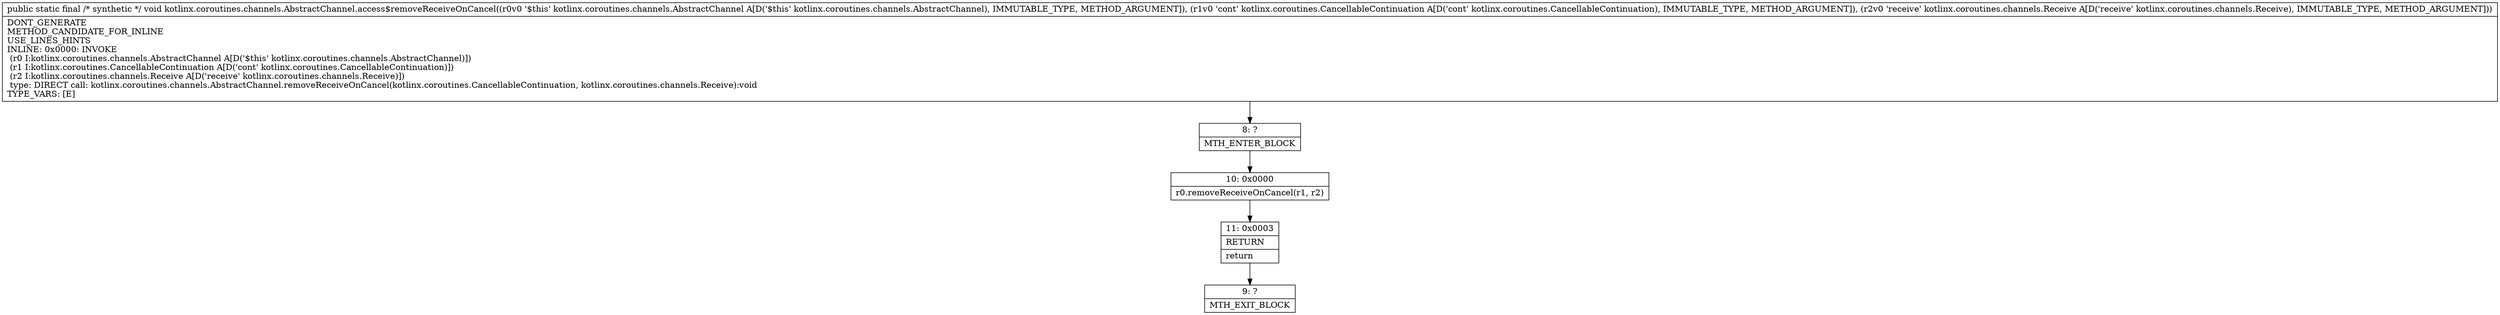 digraph "CFG forkotlinx.coroutines.channels.AbstractChannel.access$removeReceiveOnCancel(Lkotlinx\/coroutines\/channels\/AbstractChannel;Lkotlinx\/coroutines\/CancellableContinuation;Lkotlinx\/coroutines\/channels\/Receive;)V" {
Node_8 [shape=record,label="{8\:\ ?|MTH_ENTER_BLOCK\l}"];
Node_10 [shape=record,label="{10\:\ 0x0000|r0.removeReceiveOnCancel(r1, r2)\l}"];
Node_11 [shape=record,label="{11\:\ 0x0003|RETURN\l|return\l}"];
Node_9 [shape=record,label="{9\:\ ?|MTH_EXIT_BLOCK\l}"];
MethodNode[shape=record,label="{public static final \/* synthetic *\/ void kotlinx.coroutines.channels.AbstractChannel.access$removeReceiveOnCancel((r0v0 '$this' kotlinx.coroutines.channels.AbstractChannel A[D('$this' kotlinx.coroutines.channels.AbstractChannel), IMMUTABLE_TYPE, METHOD_ARGUMENT]), (r1v0 'cont' kotlinx.coroutines.CancellableContinuation A[D('cont' kotlinx.coroutines.CancellableContinuation), IMMUTABLE_TYPE, METHOD_ARGUMENT]), (r2v0 'receive' kotlinx.coroutines.channels.Receive A[D('receive' kotlinx.coroutines.channels.Receive), IMMUTABLE_TYPE, METHOD_ARGUMENT]))  | DONT_GENERATE\lMETHOD_CANDIDATE_FOR_INLINE\lUSE_LINES_HINTS\lINLINE: 0x0000: INVOKE  \l  (r0 I:kotlinx.coroutines.channels.AbstractChannel A[D('$this' kotlinx.coroutines.channels.AbstractChannel)])\l  (r1 I:kotlinx.coroutines.CancellableContinuation A[D('cont' kotlinx.coroutines.CancellableContinuation)])\l  (r2 I:kotlinx.coroutines.channels.Receive A[D('receive' kotlinx.coroutines.channels.Receive)])\l type: DIRECT call: kotlinx.coroutines.channels.AbstractChannel.removeReceiveOnCancel(kotlinx.coroutines.CancellableContinuation, kotlinx.coroutines.channels.Receive):void\lTYPE_VARS: [E]\l}"];
MethodNode -> Node_8;Node_8 -> Node_10;
Node_10 -> Node_11;
Node_11 -> Node_9;
}

